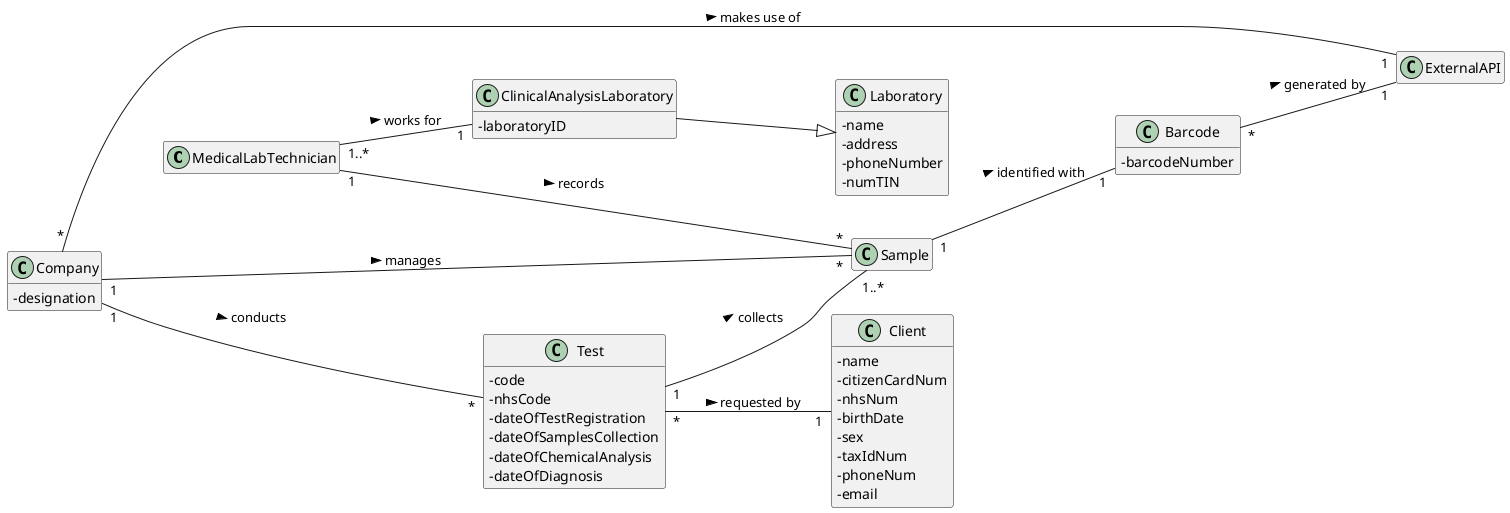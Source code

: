 @startuml

skinparam classAttributeIconSize 0
hide empty methods
hide empty attributes
left to right direction

class MedicalLabTechnician{}

class Sample{}

class Test{
- code
- nhsCode
- dateOfTestRegistration
- dateOfSamplesCollection
- dateOfChemicalAnalysis
- dateOfDiagnosis
}

class Barcode {
- barcodeNumber
}

class ExternalAPI{}

/'class LabOrder{}'/

class Client{
- name
- citizenCardNum
- nhsNum
- birthDate
- sex
- taxIdNum
- phoneNum
- email
}

/'
class TestType{
- code
- description
- collectingMethod
}'/

/'class Parameter {
  -code
  -shortName
  -description
}'/

class Company {
-designation
}

class ClinicalAnalysisLaboratory{
- laboratoryID
}

class Laboratory {
- name
- address
- phoneNumber
- numTIN
}

/'class Config {}'/




MedicalLabTechnician "1" --- "*" Sample : records >
Sample "1" -- "1" Barcode : identified with >
Barcode "*" -- "1" ExternalAPI : generated by >
Test "1" -- "1..*" Sample : collects >
/'Test "1" --- "1" LabOrder : originates <'/
/'LabOrder "1..*" --- "1" Client : provided by >'/

/'comment line above'/
/'Test "*" -- "1" TestType : classified as >'/

/'LabOrder -- TestType : contains >'/
/'LabOrder -- "1..*" Parameter : contains >'/

/'ExternalAPI -- Config : defined by >'/
Test "*" -- "1" Client : requested by >
Company "*" - "1" ExternalAPI : makes use of >
Company "1" --- "*" Sample : manages >
Company "1" --- "*" Test : conducts >
MedicalLabTechnician "1..*" -- "1" ClinicalAnalysisLaboratory : works for >

ClinicalAnalysisLaboratory --|> Laboratory





@enduml